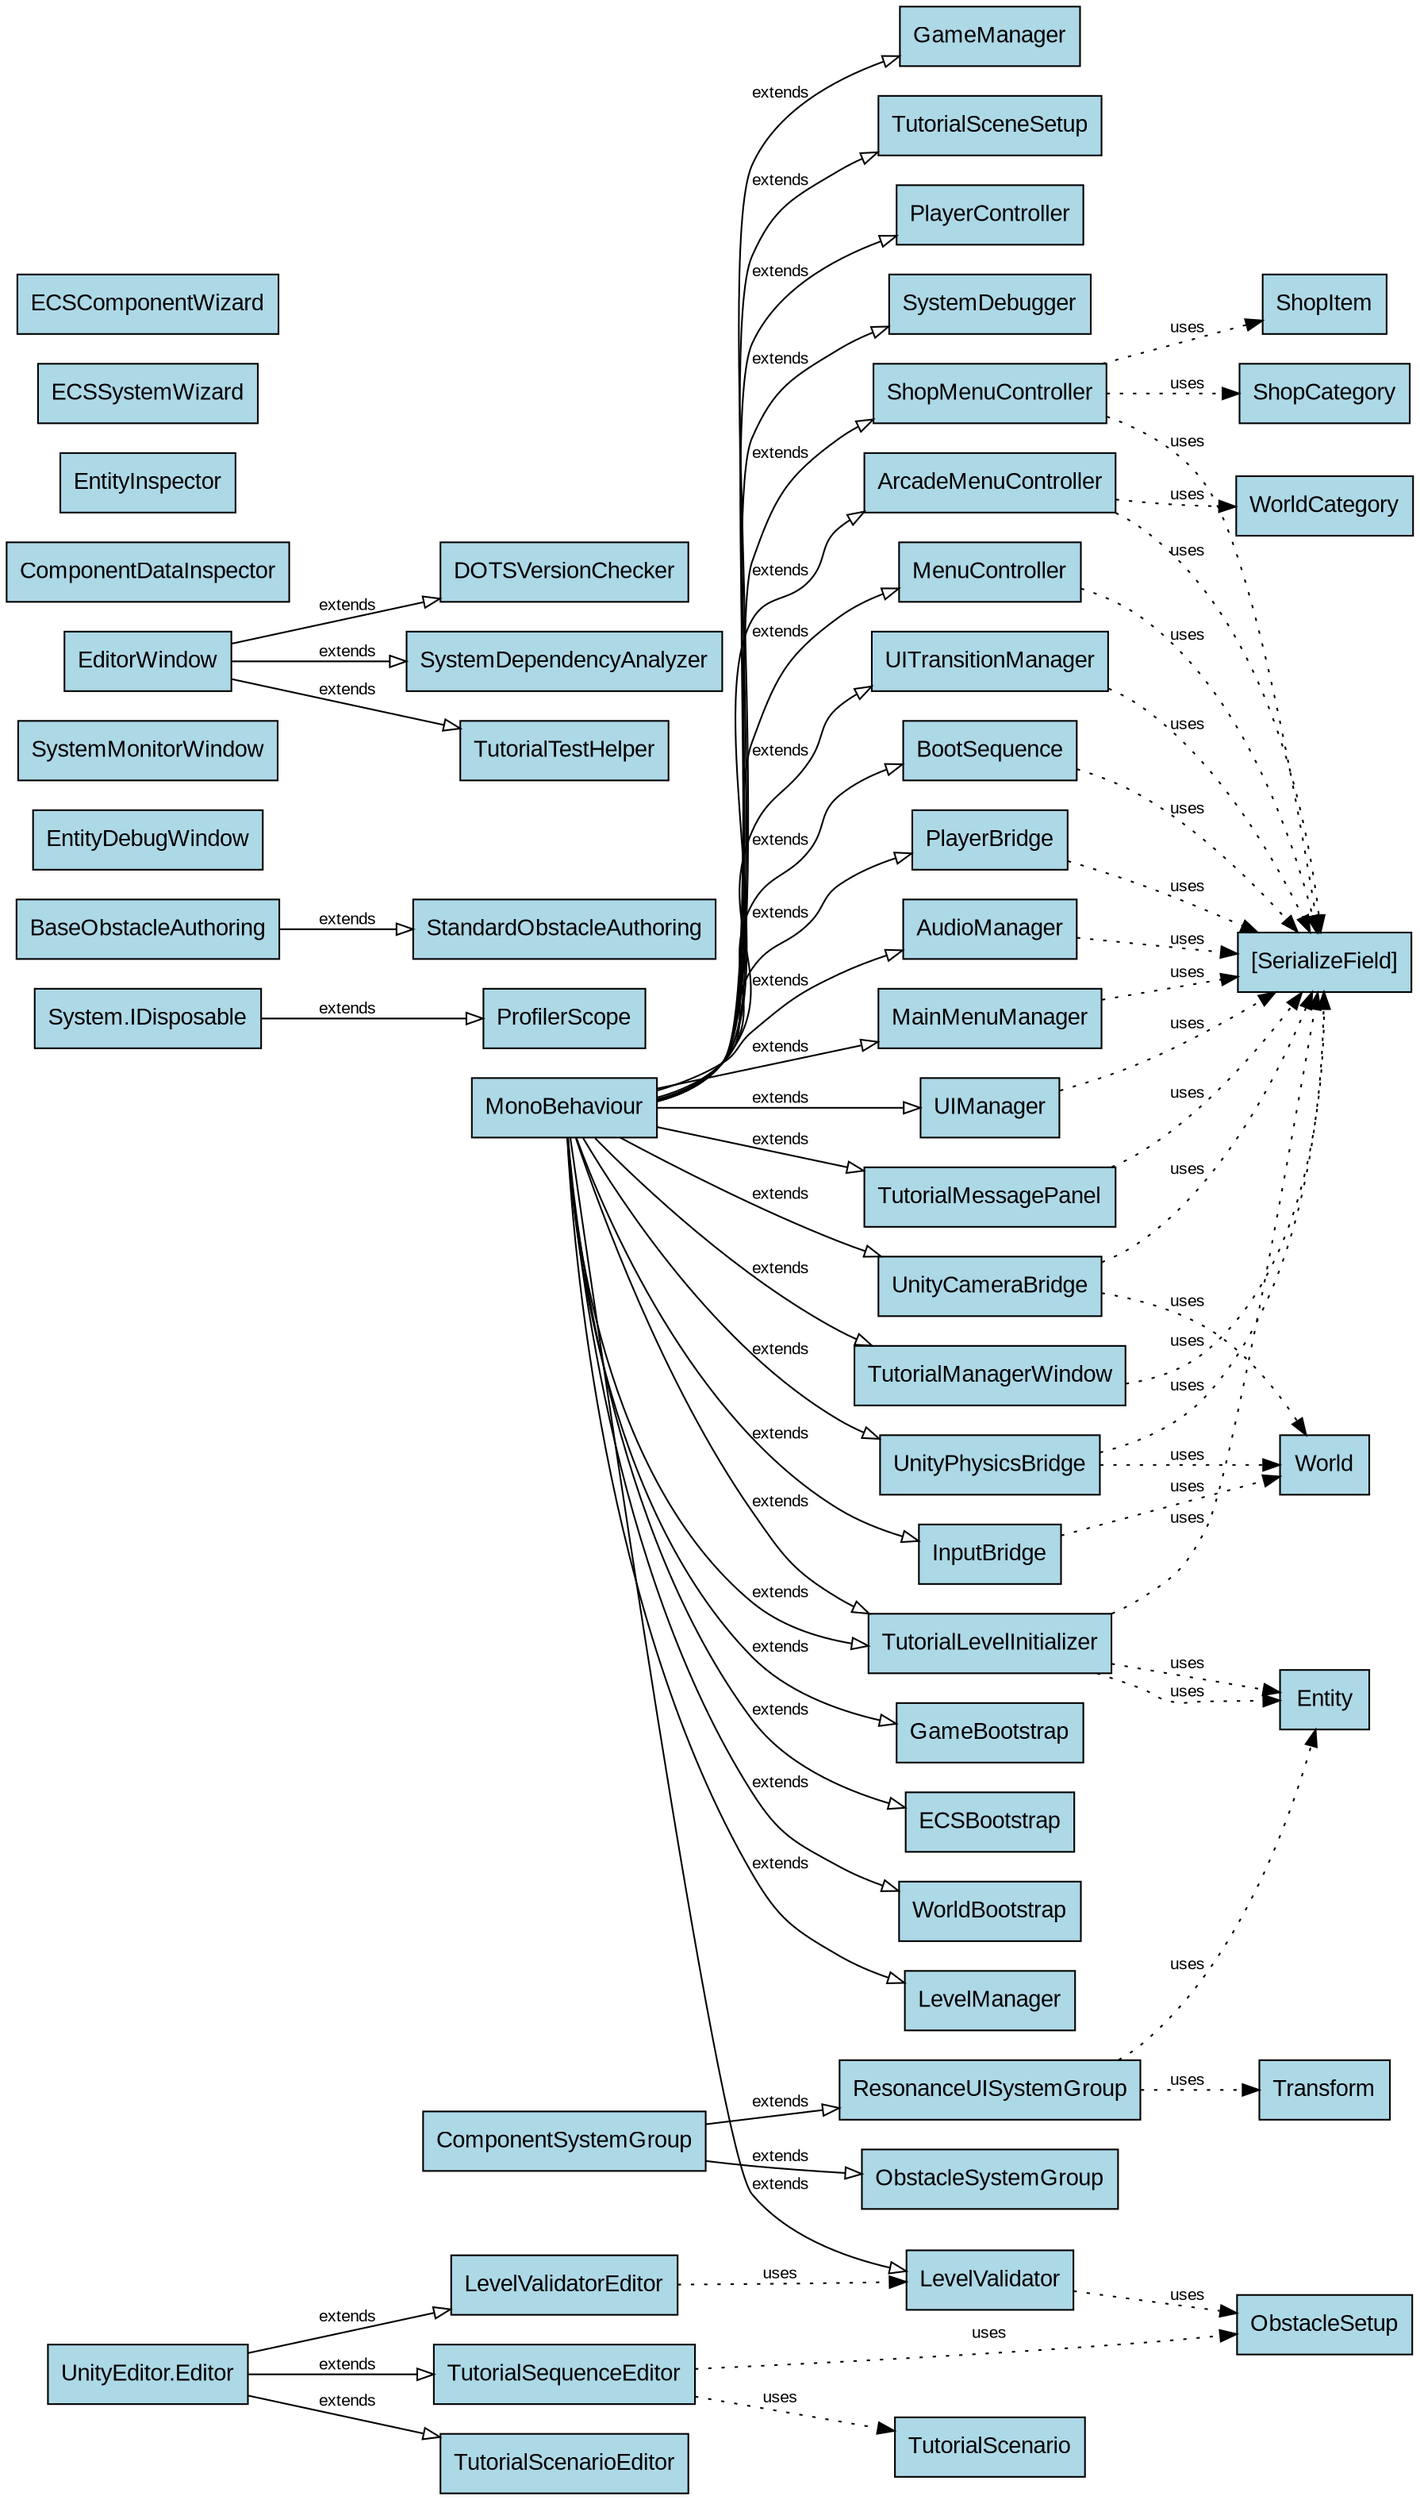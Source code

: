 digraph ClassDependencies {
  rankdir=LR;
  node [shape=box, style=filled, fillcolor=lightblue, fontname="Arial"];
  edge [fontname="Arial", fontsize=10];
  "ShopMenuController" [tooltip="File: ShopMenuController.cs"];
  "MonoBehaviour" -> "ShopMenuController" [arrowhead=empty, style=solid, label="extends"];
  "ShopMenuController" -> "ShopCategory" [style=dotted, label="uses"];
  "ShopMenuController" -> "ShopItem" [style=dotted, label="uses"];
  "ShopMenuController" -> "[SerializeField]" [style=dotted, label="uses"];
  "TutorialMessagePanel" [tooltip="File: TutorialMessagePanel.cs"];
  "MonoBehaviour" -> "TutorialMessagePanel" [arrowhead=empty, style=solid, label="extends"];
  "TutorialMessagePanel" -> "[SerializeField]" [style=dotted, label="uses"];
  "ArcadeMenuController" [tooltip="File: ArcadeMenuController.cs"];
  "MonoBehaviour" -> "ArcadeMenuController" [arrowhead=empty, style=solid, label="extends"];
  "ArcadeMenuController" -> "WorldCategory" [style=dotted, label="uses"];
  "ArcadeMenuController" -> "[SerializeField]" [style=dotted, label="uses"];
  "MenuController" [tooltip="File: MenuController.cs"];
  "MonoBehaviour" -> "MenuController" [arrowhead=empty, style=solid, label="extends"];
  "MenuController" -> "[SerializeField]" [style=dotted, label="uses"];
  "UITransitionManager" [tooltip="File: UITransitionManager.cs"];
  "MonoBehaviour" -> "UITransitionManager" [arrowhead=empty, style=solid, label="extends"];
  "UITransitionManager" -> "[SerializeField]" [style=dotted, label="uses"];
  "GameBootstrap" [tooltip="File: GameBootstrap.cs"];
  "MonoBehaviour" -> "GameBootstrap" [arrowhead=empty, style=solid, label="extends"];
  "TutorialLevelInitializer" [tooltip="File: TutorialLevelInitializer.cs"];
  "MonoBehaviour" -> "TutorialLevelInitializer" [arrowhead=empty, style=solid, label="extends"];
  "TutorialLevelInitializer" -> "Entity" [style=dotted, label="uses"];
  "TutorialLevelInitializer" -> "[SerializeField]" [style=dotted, label="uses"];
  "ECSBootstrap" [tooltip="File: ECSBootstrap.cs"];
  "MonoBehaviour" -> "ECSBootstrap" [arrowhead=empty, style=solid, label="extends"];
  "WorldBootstrap" [tooltip="File: WorldBootstrap.cs"];
  "MonoBehaviour" -> "WorldBootstrap" [arrowhead=empty, style=solid, label="extends"];
  "BootSequence" [tooltip="File: BootSequence.cs"];
  "MonoBehaviour" -> "BootSequence" [arrowhead=empty, style=solid, label="extends"];
  "BootSequence" -> "[SerializeField]" [style=dotted, label="uses"];
  "UnityCameraBridge" [tooltip="File: UnityCameraBridge.cs"];
  "MonoBehaviour" -> "UnityCameraBridge" [arrowhead=empty, style=solid, label="extends"];
  "UnityCameraBridge" -> "World" [style=dotted, label="uses"];
  "UnityCameraBridge" -> "[SerializeField]" [style=dotted, label="uses"];
  "UnityPhysicsBridge" [tooltip="File: UnityPhysicsBridge.cs"];
  "MonoBehaviour" -> "UnityPhysicsBridge" [arrowhead=empty, style=solid, label="extends"];
  "UnityPhysicsBridge" -> "World" [style=dotted, label="uses"];
  "UnityPhysicsBridge" -> "[SerializeField]" [style=dotted, label="uses"];
  "InputBridge" [tooltip="File: InputBridge.cs"];
  "MonoBehaviour" -> "InputBridge" [arrowhead=empty, style=solid, label="extends"];
  "InputBridge" -> "World" [style=dotted, label="uses"];
  "PlayerBridge" [tooltip="File: PlayerBridge.cs"];
  "MonoBehaviour" -> "PlayerBridge" [arrowhead=empty, style=solid, label="extends"];
  "PlayerBridge" -> "[SerializeField]" [style=dotted, label="uses"];
  "LevelManager" [tooltip="File: LevelManager.cs"];
  "MonoBehaviour" -> "LevelManager" [arrowhead=empty, style=solid, label="extends"];
  "AudioManager" [tooltip="File: AudioManager.cs"];
  "MonoBehaviour" -> "AudioManager" [arrowhead=empty, style=solid, label="extends"];
  "AudioManager" -> "[SerializeField]" [style=dotted, label="uses"];
  "MainMenuManager" [tooltip="File: MainMenuManager.cs"];
  "MonoBehaviour" -> "MainMenuManager" [arrowhead=empty, style=solid, label="extends"];
  "MainMenuManager" -> "[SerializeField]" [style=dotted, label="uses"];
  "UIManager" [tooltip="File: UIManager.cs"];
  "MonoBehaviour" -> "UIManager" [arrowhead=empty, style=solid, label="extends"];
  "UIManager" -> "[SerializeField]" [style=dotted, label="uses"];
  "GameManager" [tooltip="File: GameManager.cs"];
  "MonoBehaviour" -> "GameManager" [arrowhead=empty, style=solid, label="extends"];
  "TutorialManagerWindow" [tooltip="File: TutorialManagerWindow.cs"];
  "MonoBehaviour" -> "TutorialManagerWindow" [arrowhead=empty, style=solid, label="extends"];
  "TutorialManagerWindow" -> "[SerializeField]" [style=dotted, label="uses"];
  "TutorialLevelInitializer" [tooltip="File: TutorialLevelInitializer.cs"];
  "MonoBehaviour" -> "TutorialLevelInitializer" [arrowhead=empty, style=solid, label="extends"];
  "TutorialLevelInitializer" -> "Entity" [style=dotted, label="uses"];
  "TutorialSceneSetup" [tooltip="File: TutorialSceneSetup.cs"];
  "MonoBehaviour" -> "TutorialSceneSetup" [arrowhead=empty, style=solid, label="extends"];
  "LevelValidator" [tooltip="File: LevelValidator.cs"];
  "MonoBehaviour" -> "LevelValidator" [arrowhead=empty, style=solid, label="extends"];
  "LevelValidator" -> "ObstacleSetup" [style=dotted, label="uses"];
  "PlayerController" [tooltip="File: PlayerController.cs"];
  "MonoBehaviour" -> "PlayerController" [arrowhead=empty, style=solid, label="extends"];
  "ProfilerScope" [tooltip="File: SystemUtilities.cs"];
  "System.IDisposable" -> "ProfilerScope" [arrowhead=empty, style=solid, label="extends"];
  "ResonanceUISystemGroup" [tooltip="File: ResonanceUISystem.cs"];
  "ComponentSystemGroup" -> "ResonanceUISystemGroup" [arrowhead=empty, style=solid, label="extends"];
  "ResonanceUISystemGroup" -> "Entity" [style=dotted, label="uses"];
  "ResonanceUISystemGroup" -> "Transform" [style=dotted, label="uses"];
  "ObstacleSystemGroup" [tooltip="File: ObstacleSystemGroup.cs"];
  "ComponentSystemGroup" -> "ObstacleSystemGroup" [arrowhead=empty, style=solid, label="extends"];
  "StandardObstacleAuthoring" [tooltip="File: ObstacleAuthoringComponents.cs"];
  "BaseObstacleAuthoring" -> "StandardObstacleAuthoring" [arrowhead=empty, style=solid, label="extends"];
  "TutorialScenarioEditor" [tooltip="File: TutorialScenarioEditor.cs"];
  "UnityEditor.Editor" -> "TutorialScenarioEditor" [arrowhead=empty, style=solid, label="extends"];
  "TutorialSequenceEditor" [tooltip="File: TutorialSequenceEditor.cs"];
  "UnityEditor.Editor" -> "TutorialSequenceEditor" [arrowhead=empty, style=solid, label="extends"];
  "TutorialSequenceEditor" -> "ObstacleSetup" [style=dotted, label="uses"];
  "TutorialSequenceEditor" -> "TutorialScenario" [style=dotted, label="uses"];
  "EntityDebugWindow" [tooltip="File: EntityDebugWindow.cs"];
  "SystemMonitorWindow" [tooltip="File: SystemMonitorWindow.cs"];
  "DOTSVersionChecker" [tooltip="File: DOTSVersionChecker.cs"];
  "EditorWindow" -> "DOTSVersionChecker" [arrowhead=empty, style=solid, label="extends"];
  "SystemDependencyAnalyzer" [tooltip="File: SystemDependencyAnalyzer.cs"];
  "EditorWindow" -> "SystemDependencyAnalyzer" [arrowhead=empty, style=solid, label="extends"];
  "SystemDebugger" [tooltip="File: SystemDebugger.cs"];
  "MonoBehaviour" -> "SystemDebugger" [arrowhead=empty, style=solid, label="extends"];
  "ComponentDataInspector" [tooltip="File: ComponentDataInspector.cs"];
  "EntityInspector" [tooltip="File: EntityInspector.cs"];
  "TutorialTestHelper" [tooltip="File: TutorialTestHelper.cs"];
  "EditorWindow" -> "TutorialTestHelper" [arrowhead=empty, style=solid, label="extends"];
  "LevelValidatorEditor" [tooltip="File: LevelValidatorEditor.cs"];
  "UnityEditor.Editor" -> "LevelValidatorEditor" [arrowhead=empty, style=solid, label="extends"];
  "LevelValidatorEditor" -> "LevelValidator" [style=dotted, label="uses"];
  "ECSSystemWizard" [tooltip="File: ECSSystemWizard.cs"];
  "ECSComponentWizard" [tooltip="File: ECSComponentWizard.cs"];
}

